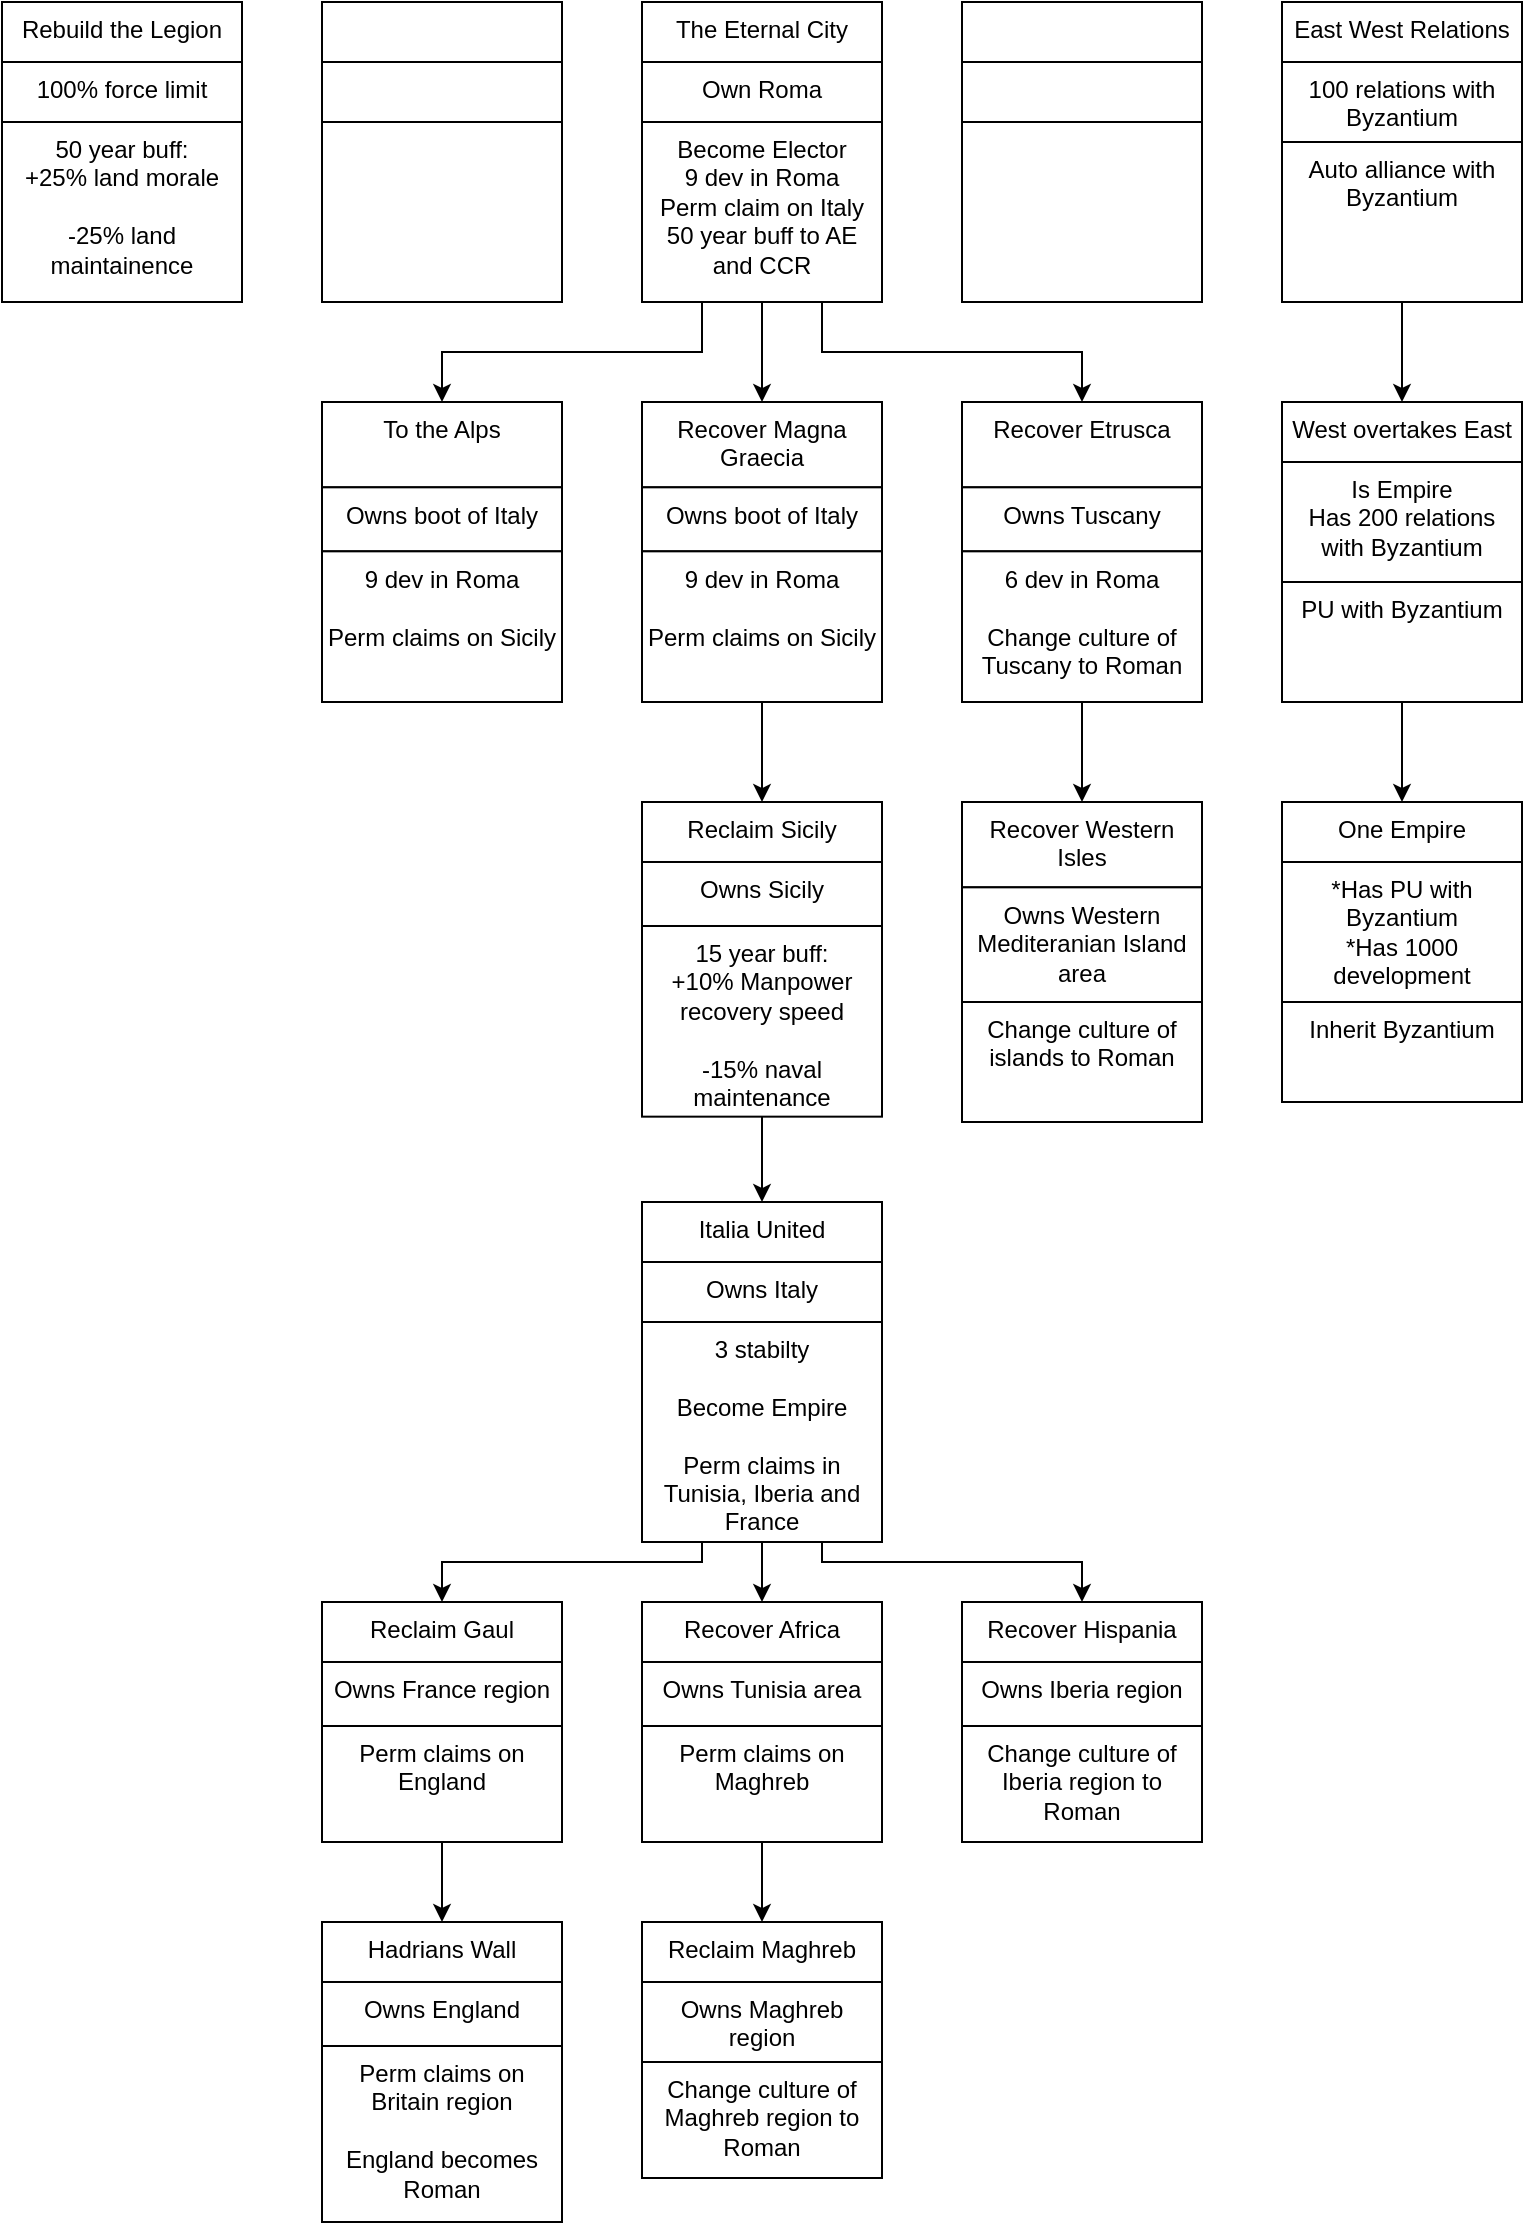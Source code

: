 <mxfile version="13.6.4" type="device"><diagram id="o6wvkIJ3RwaA2pvBfL0B" name="Page-1"><mxGraphModel dx="3342" dy="1871" grid="1" gridSize="10" guides="1" tooltips="1" connect="1" arrows="1" fold="1" page="1" pageScale="1" pageWidth="850" pageHeight="1100" math="0" shadow="0"><root><mxCell id="0"/><mxCell id="1" parent="0"/><mxCell id="beLxAtXD_fdiAsbcTf0--5" value="" style="group" vertex="1" connectable="0" parent="1"><mxGeometry x="360" y="40" width="120" height="150" as="geometry"/></mxCell><mxCell id="beLxAtXD_fdiAsbcTf0--2" value="&lt;div&gt;The Eternal City&lt;/div&gt;&lt;div&gt;&lt;br&gt;&lt;/div&gt;&lt;div&gt;&lt;br&gt;&lt;/div&gt;" style="rounded=0;whiteSpace=wrap;html=1;labelPosition=center;verticalLabelPosition=middle;align=center;verticalAlign=top;" vertex="1" parent="beLxAtXD_fdiAsbcTf0--5"><mxGeometry width="120" height="30" as="geometry"/></mxCell><mxCell id="beLxAtXD_fdiAsbcTf0--3" value="Own Roma" style="rounded=0;whiteSpace=wrap;html=1;labelPosition=center;verticalLabelPosition=middle;align=center;verticalAlign=top;" vertex="1" parent="beLxAtXD_fdiAsbcTf0--5"><mxGeometry y="30" width="120" height="30" as="geometry"/></mxCell><mxCell id="beLxAtXD_fdiAsbcTf0--4" value="&lt;div&gt;Become Elector&lt;/div&gt;&lt;div&gt;9 dev in Roma&lt;/div&gt;&lt;div&gt;Perm claim on Italy&lt;/div&gt;&lt;div&gt;50 year buff to AE and CCR&lt;br&gt;&lt;/div&gt;" style="rounded=0;whiteSpace=wrap;html=1;labelPosition=center;verticalLabelPosition=middle;align=center;verticalAlign=top;" vertex="1" parent="beLxAtXD_fdiAsbcTf0--5"><mxGeometry y="60" width="120" height="90" as="geometry"/></mxCell><mxCell id="beLxAtXD_fdiAsbcTf0--6" value="" style="group" vertex="1" connectable="0" parent="1"><mxGeometry x="40" y="40" width="120" height="150" as="geometry"/></mxCell><mxCell id="beLxAtXD_fdiAsbcTf0--7" value="Rebuild the Legion" style="rounded=0;whiteSpace=wrap;html=1;labelPosition=center;verticalLabelPosition=middle;align=center;verticalAlign=top;" vertex="1" parent="beLxAtXD_fdiAsbcTf0--6"><mxGeometry width="120" height="30" as="geometry"/></mxCell><mxCell id="beLxAtXD_fdiAsbcTf0--8" value="100% force limit" style="rounded=0;whiteSpace=wrap;html=1;labelPosition=center;verticalLabelPosition=middle;align=center;verticalAlign=top;" vertex="1" parent="beLxAtXD_fdiAsbcTf0--6"><mxGeometry y="30" width="120" height="30" as="geometry"/></mxCell><mxCell id="beLxAtXD_fdiAsbcTf0--9" value="&lt;div&gt;50 year buff:&lt;/div&gt;&lt;div&gt;+25% land morale&lt;/div&gt;&lt;div&gt;&lt;br&gt;&lt;/div&gt;&lt;div&gt;-25% land maintainence&lt;br&gt;&lt;/div&gt;" style="rounded=0;whiteSpace=wrap;html=1;labelPosition=center;verticalLabelPosition=middle;align=center;verticalAlign=top;" vertex="1" parent="beLxAtXD_fdiAsbcTf0--6"><mxGeometry y="60" width="120" height="90" as="geometry"/></mxCell><mxCell id="beLxAtXD_fdiAsbcTf0--10" value="" style="group" vertex="1" connectable="0" parent="1"><mxGeometry x="200" y="40" width="120" height="150" as="geometry"/></mxCell><mxCell id="beLxAtXD_fdiAsbcTf0--11" value="" style="rounded=0;whiteSpace=wrap;html=1;labelPosition=center;verticalLabelPosition=middle;align=center;verticalAlign=top;" vertex="1" parent="beLxAtXD_fdiAsbcTf0--10"><mxGeometry width="120" height="30" as="geometry"/></mxCell><mxCell id="beLxAtXD_fdiAsbcTf0--12" value="" style="rounded=0;whiteSpace=wrap;html=1;labelPosition=center;verticalLabelPosition=middle;align=center;verticalAlign=top;" vertex="1" parent="beLxAtXD_fdiAsbcTf0--10"><mxGeometry y="30" width="120" height="30" as="geometry"/></mxCell><mxCell id="beLxAtXD_fdiAsbcTf0--13" value="" style="rounded=0;whiteSpace=wrap;html=1;labelPosition=center;verticalLabelPosition=middle;align=center;verticalAlign=top;" vertex="1" parent="beLxAtXD_fdiAsbcTf0--10"><mxGeometry y="60" width="120" height="90" as="geometry"/></mxCell><mxCell id="beLxAtXD_fdiAsbcTf0--15" value="" style="group" vertex="1" connectable="0" parent="1"><mxGeometry x="520" y="40" width="120" height="150" as="geometry"/></mxCell><mxCell id="beLxAtXD_fdiAsbcTf0--16" value="" style="rounded=0;whiteSpace=wrap;html=1;labelPosition=center;verticalLabelPosition=middle;align=center;verticalAlign=top;" vertex="1" parent="beLxAtXD_fdiAsbcTf0--15"><mxGeometry width="120" height="30" as="geometry"/></mxCell><mxCell id="beLxAtXD_fdiAsbcTf0--17" value="" style="rounded=0;whiteSpace=wrap;html=1;labelPosition=center;verticalLabelPosition=middle;align=center;verticalAlign=top;" vertex="1" parent="beLxAtXD_fdiAsbcTf0--15"><mxGeometry y="30" width="120" height="30" as="geometry"/></mxCell><mxCell id="beLxAtXD_fdiAsbcTf0--18" value="" style="rounded=0;whiteSpace=wrap;html=1;labelPosition=center;verticalLabelPosition=middle;align=center;verticalAlign=top;" vertex="1" parent="beLxAtXD_fdiAsbcTf0--15"><mxGeometry y="60" width="120" height="90" as="geometry"/></mxCell><mxCell id="beLxAtXD_fdiAsbcTf0--19" value="" style="group" vertex="1" connectable="0" parent="1"><mxGeometry x="680" y="40" width="120" height="150" as="geometry"/></mxCell><mxCell id="beLxAtXD_fdiAsbcTf0--20" value="East West Relations" style="rounded=0;whiteSpace=wrap;html=1;labelPosition=center;verticalLabelPosition=middle;align=center;verticalAlign=top;" vertex="1" parent="beLxAtXD_fdiAsbcTf0--19"><mxGeometry width="120" height="30" as="geometry"/></mxCell><mxCell id="beLxAtXD_fdiAsbcTf0--21" value="100 relations with Byzantium" style="rounded=0;whiteSpace=wrap;html=1;labelPosition=center;verticalLabelPosition=middle;align=center;verticalAlign=top;" vertex="1" parent="beLxAtXD_fdiAsbcTf0--19"><mxGeometry y="30" width="120" height="40" as="geometry"/></mxCell><mxCell id="beLxAtXD_fdiAsbcTf0--22" value="Auto alliance with Byzantium" style="rounded=0;whiteSpace=wrap;html=1;labelPosition=center;verticalLabelPosition=middle;align=center;verticalAlign=top;" vertex="1" parent="beLxAtXD_fdiAsbcTf0--19"><mxGeometry y="70" width="120" height="80" as="geometry"/></mxCell><mxCell id="beLxAtXD_fdiAsbcTf0--23" value="" style="group" vertex="1" connectable="0" parent="1"><mxGeometry x="680" y="240" width="120" height="150" as="geometry"/></mxCell><mxCell id="beLxAtXD_fdiAsbcTf0--24" value="West overtakes East" style="rounded=0;whiteSpace=wrap;html=1;labelPosition=center;verticalLabelPosition=middle;align=center;verticalAlign=top;" vertex="1" parent="beLxAtXD_fdiAsbcTf0--23"><mxGeometry width="120" height="30" as="geometry"/></mxCell><mxCell id="beLxAtXD_fdiAsbcTf0--25" value="&lt;div&gt;Is Empire&lt;/div&gt;&lt;div&gt;Has 200 relations with Byzantium&lt;br&gt;&lt;/div&gt;" style="rounded=0;whiteSpace=wrap;html=1;labelPosition=center;verticalLabelPosition=middle;align=center;verticalAlign=top;" vertex="1" parent="beLxAtXD_fdiAsbcTf0--23"><mxGeometry y="30" width="120" height="60" as="geometry"/></mxCell><mxCell id="beLxAtXD_fdiAsbcTf0--26" value="PU with Byzantium" style="rounded=0;whiteSpace=wrap;html=1;labelPosition=center;verticalLabelPosition=middle;align=center;verticalAlign=top;" vertex="1" parent="beLxAtXD_fdiAsbcTf0--23"><mxGeometry y="90" width="120" height="60" as="geometry"/></mxCell><mxCell id="beLxAtXD_fdiAsbcTf0--28" style="edgeStyle=orthogonalEdgeStyle;rounded=0;orthogonalLoop=1;jettySize=auto;html=1;exitX=0.5;exitY=1;exitDx=0;exitDy=0;" edge="1" parent="1" source="beLxAtXD_fdiAsbcTf0--22" target="beLxAtXD_fdiAsbcTf0--24"><mxGeometry relative="1" as="geometry"/></mxCell><mxCell id="beLxAtXD_fdiAsbcTf0--29" value="" style="group" vertex="1" connectable="0" parent="1"><mxGeometry x="680" y="440" width="120" height="150" as="geometry"/></mxCell><mxCell id="beLxAtXD_fdiAsbcTf0--30" value="One Empire" style="rounded=0;whiteSpace=wrap;html=1;labelPosition=center;verticalLabelPosition=middle;align=center;verticalAlign=top;" vertex="1" parent="beLxAtXD_fdiAsbcTf0--29"><mxGeometry width="120" height="30" as="geometry"/></mxCell><mxCell id="beLxAtXD_fdiAsbcTf0--31" value="&lt;div&gt;*Has PU with Byzantium&lt;/div&gt;&lt;div&gt;*Has 1000 development&lt;br&gt;&lt;/div&gt;" style="rounded=0;whiteSpace=wrap;html=1;labelPosition=center;verticalLabelPosition=middle;align=center;verticalAlign=top;" vertex="1" parent="beLxAtXD_fdiAsbcTf0--29"><mxGeometry y="30" width="120" height="70" as="geometry"/></mxCell><mxCell id="beLxAtXD_fdiAsbcTf0--32" value="Inherit Byzantium" style="rounded=0;whiteSpace=wrap;html=1;labelPosition=center;verticalLabelPosition=middle;align=center;verticalAlign=top;" vertex="1" parent="beLxAtXD_fdiAsbcTf0--29"><mxGeometry y="100" width="120" height="50" as="geometry"/></mxCell><mxCell id="beLxAtXD_fdiAsbcTf0--33" style="edgeStyle=orthogonalEdgeStyle;rounded=0;orthogonalLoop=1;jettySize=auto;html=1;exitX=0.5;exitY=1;exitDx=0;exitDy=0;entryX=0.5;entryY=0;entryDx=0;entryDy=0;" edge="1" parent="1" source="beLxAtXD_fdiAsbcTf0--26" target="beLxAtXD_fdiAsbcTf0--30"><mxGeometry relative="1" as="geometry"/></mxCell><mxCell id="beLxAtXD_fdiAsbcTf0--34" value="" style="group" vertex="1" connectable="0" parent="1"><mxGeometry x="360" y="240" width="120" height="160" as="geometry"/></mxCell><mxCell id="beLxAtXD_fdiAsbcTf0--35" value="Recover Magna Graecia" style="rounded=0;whiteSpace=wrap;html=1;labelPosition=center;verticalLabelPosition=middle;align=center;verticalAlign=top;" vertex="1" parent="beLxAtXD_fdiAsbcTf0--34"><mxGeometry width="120" height="42.667" as="geometry"/></mxCell><mxCell id="beLxAtXD_fdiAsbcTf0--36" value="Owns boot of Italy" style="rounded=0;whiteSpace=wrap;html=1;labelPosition=center;verticalLabelPosition=middle;align=center;verticalAlign=top;" vertex="1" parent="beLxAtXD_fdiAsbcTf0--34"><mxGeometry y="42.667" width="120" height="32" as="geometry"/></mxCell><mxCell id="beLxAtXD_fdiAsbcTf0--37" value="&lt;div&gt;9 dev in Roma&lt;/div&gt;&lt;div&gt;&lt;br&gt;&lt;/div&gt;&lt;div&gt;Perm claims on Sicily&lt;br&gt;&lt;/div&gt;" style="rounded=0;whiteSpace=wrap;html=1;labelPosition=center;verticalLabelPosition=middle;align=center;verticalAlign=top;" vertex="1" parent="beLxAtXD_fdiAsbcTf0--34"><mxGeometry y="74.67" width="120" height="75.33" as="geometry"/></mxCell><mxCell id="beLxAtXD_fdiAsbcTf0--38" style="edgeStyle=orthogonalEdgeStyle;rounded=0;orthogonalLoop=1;jettySize=auto;html=1;exitX=0.5;exitY=1;exitDx=0;exitDy=0;" edge="1" parent="1" source="beLxAtXD_fdiAsbcTf0--4" target="beLxAtXD_fdiAsbcTf0--35"><mxGeometry relative="1" as="geometry"/></mxCell><mxCell id="beLxAtXD_fdiAsbcTf0--39" value="" style="group" vertex="1" connectable="0" parent="1"><mxGeometry x="360" y="440" width="120" height="170" as="geometry"/></mxCell><mxCell id="beLxAtXD_fdiAsbcTf0--40" value="Reclaim Sicily" style="rounded=0;whiteSpace=wrap;html=1;labelPosition=center;verticalLabelPosition=middle;align=center;verticalAlign=top;" vertex="1" parent="beLxAtXD_fdiAsbcTf0--39"><mxGeometry width="120" height="30" as="geometry"/></mxCell><mxCell id="beLxAtXD_fdiAsbcTf0--41" value="Owns Sicily" style="rounded=0;whiteSpace=wrap;html=1;labelPosition=center;verticalLabelPosition=middle;align=center;verticalAlign=top;" vertex="1" parent="beLxAtXD_fdiAsbcTf0--39"><mxGeometry y="29.997" width="120" height="32" as="geometry"/></mxCell><mxCell id="beLxAtXD_fdiAsbcTf0--42" value="&lt;div&gt;15 year buff:&lt;br&gt;&lt;/div&gt;&lt;div&gt;+10% Manpower recovery speed&lt;/div&gt;&lt;div&gt;&lt;br&gt;&lt;/div&gt;&lt;div&gt;-15% naval maintenance&lt;br&gt;&lt;/div&gt;" style="rounded=0;whiteSpace=wrap;html=1;labelPosition=center;verticalLabelPosition=middle;align=center;verticalAlign=top;" vertex="1" parent="beLxAtXD_fdiAsbcTf0--39"><mxGeometry y="62" width="120" height="95.33" as="geometry"/></mxCell><mxCell id="beLxAtXD_fdiAsbcTf0--45" style="edgeStyle=orthogonalEdgeStyle;rounded=0;orthogonalLoop=1;jettySize=auto;html=1;exitX=0.5;exitY=1;exitDx=0;exitDy=0;entryX=0.5;entryY=0;entryDx=0;entryDy=0;" edge="1" parent="1" source="beLxAtXD_fdiAsbcTf0--37" target="beLxAtXD_fdiAsbcTf0--40"><mxGeometry relative="1" as="geometry"/></mxCell><mxCell id="beLxAtXD_fdiAsbcTf0--46" value="" style="group" vertex="1" connectable="0" parent="1"><mxGeometry x="360" y="640" width="120" height="200" as="geometry"/></mxCell><mxCell id="beLxAtXD_fdiAsbcTf0--47" value="Italia United" style="rounded=0;whiteSpace=wrap;html=1;labelPosition=center;verticalLabelPosition=middle;align=center;verticalAlign=top;" vertex="1" parent="beLxAtXD_fdiAsbcTf0--46"><mxGeometry width="120" height="30" as="geometry"/></mxCell><mxCell id="beLxAtXD_fdiAsbcTf0--48" value="Owns Italy" style="rounded=0;whiteSpace=wrap;html=1;labelPosition=center;verticalLabelPosition=middle;align=center;verticalAlign=top;" vertex="1" parent="beLxAtXD_fdiAsbcTf0--46"><mxGeometry y="30" width="120" height="30" as="geometry"/></mxCell><mxCell id="beLxAtXD_fdiAsbcTf0--49" value="&lt;div&gt;3 stabilty&lt;/div&gt;&lt;div&gt;&lt;br&gt;&lt;/div&gt;&lt;div&gt;Become Empire&lt;/div&gt;&lt;div&gt;&lt;br&gt;&lt;/div&gt;&lt;div&gt;Perm claims in Tunisia, Iberia and France&lt;br&gt;&lt;/div&gt;" style="rounded=0;whiteSpace=wrap;html=1;labelPosition=center;verticalLabelPosition=middle;align=center;verticalAlign=top;" vertex="1" parent="beLxAtXD_fdiAsbcTf0--46"><mxGeometry y="60" width="120" height="110" as="geometry"/></mxCell><mxCell id="beLxAtXD_fdiAsbcTf0--50" value="" style="group" vertex="1" connectable="0" parent="1"><mxGeometry x="360" y="880" width="120" height="240" as="geometry"/></mxCell><mxCell id="beLxAtXD_fdiAsbcTf0--51" value="Recover Africa" style="rounded=0;whiteSpace=wrap;html=1;labelPosition=center;verticalLabelPosition=middle;align=center;verticalAlign=top;" vertex="1" parent="beLxAtXD_fdiAsbcTf0--50"><mxGeometry y="-40" width="120" height="30" as="geometry"/></mxCell><mxCell id="beLxAtXD_fdiAsbcTf0--52" value="Owns Tunisia area" style="rounded=0;whiteSpace=wrap;html=1;labelPosition=center;verticalLabelPosition=middle;align=center;verticalAlign=top;" vertex="1" parent="beLxAtXD_fdiAsbcTf0--50"><mxGeometry y="-10.003" width="120" height="32" as="geometry"/></mxCell><mxCell id="beLxAtXD_fdiAsbcTf0--58" style="edgeStyle=orthogonalEdgeStyle;rounded=0;orthogonalLoop=1;jettySize=auto;html=1;exitX=0.5;exitY=1;exitDx=0;exitDy=0;entryX=0.5;entryY=0;entryDx=0;entryDy=0;" edge="1" parent="beLxAtXD_fdiAsbcTf0--50" source="beLxAtXD_fdiAsbcTf0--53" target="beLxAtXD_fdiAsbcTf0--55"><mxGeometry relative="1" as="geometry"/></mxCell><mxCell id="beLxAtXD_fdiAsbcTf0--53" value="Perm claims on Maghreb" style="rounded=0;whiteSpace=wrap;html=1;labelPosition=center;verticalLabelPosition=middle;align=center;verticalAlign=top;" vertex="1" parent="beLxAtXD_fdiAsbcTf0--50"><mxGeometry y="22" width="120" height="58" as="geometry"/></mxCell><mxCell id="beLxAtXD_fdiAsbcTf0--55" value="Reclaim Maghreb" style="rounded=0;whiteSpace=wrap;html=1;labelPosition=center;verticalLabelPosition=middle;align=center;verticalAlign=top;" vertex="1" parent="beLxAtXD_fdiAsbcTf0--50"><mxGeometry y="120" width="120" height="30" as="geometry"/></mxCell><mxCell id="beLxAtXD_fdiAsbcTf0--56" value="Owns Maghreb region" style="rounded=0;whiteSpace=wrap;html=1;labelPosition=center;verticalLabelPosition=middle;align=center;verticalAlign=top;" vertex="1" parent="beLxAtXD_fdiAsbcTf0--50"><mxGeometry y="150" width="120" height="40" as="geometry"/></mxCell><mxCell id="beLxAtXD_fdiAsbcTf0--57" value="Change culture of Maghreb region to Roman" style="rounded=0;whiteSpace=wrap;html=1;labelPosition=center;verticalLabelPosition=middle;align=center;verticalAlign=top;" vertex="1" parent="beLxAtXD_fdiAsbcTf0--50"><mxGeometry y="190" width="120" height="58" as="geometry"/></mxCell><mxCell id="beLxAtXD_fdiAsbcTf0--54" style="edgeStyle=orthogonalEdgeStyle;rounded=0;orthogonalLoop=1;jettySize=auto;html=1;exitX=0.5;exitY=1;exitDx=0;exitDy=0;" edge="1" parent="1" source="beLxAtXD_fdiAsbcTf0--49"><mxGeometry relative="1" as="geometry"><mxPoint x="420" y="840" as="targetPoint"/></mxGeometry></mxCell><mxCell id="beLxAtXD_fdiAsbcTf0--59" value="Reclaim Gaul" style="rounded=0;whiteSpace=wrap;html=1;labelPosition=center;verticalLabelPosition=middle;align=center;verticalAlign=top;" vertex="1" parent="1"><mxGeometry x="200" y="840" width="120" height="30" as="geometry"/></mxCell><mxCell id="beLxAtXD_fdiAsbcTf0--60" value="Owns France region" style="rounded=0;whiteSpace=wrap;html=1;labelPosition=center;verticalLabelPosition=middle;align=center;verticalAlign=top;" vertex="1" parent="1"><mxGeometry x="200" y="869.997" width="120" height="32" as="geometry"/></mxCell><mxCell id="beLxAtXD_fdiAsbcTf0--65" style="edgeStyle=orthogonalEdgeStyle;rounded=0;orthogonalLoop=1;jettySize=auto;html=1;exitX=0.5;exitY=1;exitDx=0;exitDy=0;" edge="1" parent="1" source="beLxAtXD_fdiAsbcTf0--61" target="beLxAtXD_fdiAsbcTf0--62"><mxGeometry relative="1" as="geometry"/></mxCell><mxCell id="beLxAtXD_fdiAsbcTf0--61" value="Perm claims on England" style="rounded=0;whiteSpace=wrap;html=1;labelPosition=center;verticalLabelPosition=middle;align=center;verticalAlign=top;" vertex="1" parent="1"><mxGeometry x="200" y="902" width="120" height="58" as="geometry"/></mxCell><mxCell id="beLxAtXD_fdiAsbcTf0--62" value="Hadrians Wall" style="rounded=0;whiteSpace=wrap;html=1;labelPosition=center;verticalLabelPosition=middle;align=center;verticalAlign=top;" vertex="1" parent="1"><mxGeometry x="200" y="1000" width="120" height="30" as="geometry"/></mxCell><mxCell id="beLxAtXD_fdiAsbcTf0--63" value="Owns England" style="rounded=0;whiteSpace=wrap;html=1;labelPosition=center;verticalLabelPosition=middle;align=center;verticalAlign=top;" vertex="1" parent="1"><mxGeometry x="200" y="1029.997" width="120" height="32" as="geometry"/></mxCell><mxCell id="beLxAtXD_fdiAsbcTf0--64" value="&lt;div&gt;Perm claims on Britain region&lt;/div&gt;&lt;div&gt;&lt;br&gt;&lt;/div&gt;&lt;div&gt;England becomes Roman&lt;br&gt;&lt;/div&gt;" style="rounded=0;whiteSpace=wrap;html=1;labelPosition=center;verticalLabelPosition=middle;align=center;verticalAlign=top;" vertex="1" parent="1"><mxGeometry x="200" y="1062" width="120" height="88" as="geometry"/></mxCell><mxCell id="beLxAtXD_fdiAsbcTf0--66" style="edgeStyle=orthogonalEdgeStyle;rounded=0;orthogonalLoop=1;jettySize=auto;html=1;exitX=0.25;exitY=1;exitDx=0;exitDy=0;" edge="1" parent="1" source="beLxAtXD_fdiAsbcTf0--49" target="beLxAtXD_fdiAsbcTf0--59"><mxGeometry relative="1" as="geometry"><Array as="points"><mxPoint x="390" y="820"/><mxPoint x="260" y="820"/></Array></mxGeometry></mxCell><mxCell id="beLxAtXD_fdiAsbcTf0--67" value="Recover Hispania" style="rounded=0;whiteSpace=wrap;html=1;labelPosition=center;verticalLabelPosition=middle;align=center;verticalAlign=top;" vertex="1" parent="1"><mxGeometry x="520" y="840" width="120" height="30" as="geometry"/></mxCell><mxCell id="beLxAtXD_fdiAsbcTf0--68" value="Owns Iberia region" style="rounded=0;whiteSpace=wrap;html=1;labelPosition=center;verticalLabelPosition=middle;align=center;verticalAlign=top;" vertex="1" parent="1"><mxGeometry x="520" y="869.997" width="120" height="32" as="geometry"/></mxCell><mxCell id="beLxAtXD_fdiAsbcTf0--70" value="Change culture of Iberia region to Roman" style="rounded=0;whiteSpace=wrap;html=1;labelPosition=center;verticalLabelPosition=middle;align=center;verticalAlign=top;" vertex="1" parent="1"><mxGeometry x="520" y="902" width="120" height="58" as="geometry"/></mxCell><mxCell id="beLxAtXD_fdiAsbcTf0--74" style="edgeStyle=orthogonalEdgeStyle;rounded=0;orthogonalLoop=1;jettySize=auto;html=1;exitX=0.75;exitY=1;exitDx=0;exitDy=0;entryX=0.5;entryY=0;entryDx=0;entryDy=0;" edge="1" parent="1" source="beLxAtXD_fdiAsbcTf0--49" target="beLxAtXD_fdiAsbcTf0--67"><mxGeometry relative="1" as="geometry"><Array as="points"><mxPoint x="450" y="820"/><mxPoint x="580" y="820"/></Array></mxGeometry></mxCell><mxCell id="beLxAtXD_fdiAsbcTf0--75" style="edgeStyle=orthogonalEdgeStyle;rounded=0;orthogonalLoop=1;jettySize=auto;html=1;exitX=0.5;exitY=1;exitDx=0;exitDy=0;" edge="1" parent="1" source="beLxAtXD_fdiAsbcTf0--42" target="beLxAtXD_fdiAsbcTf0--47"><mxGeometry relative="1" as="geometry"/></mxCell><mxCell id="beLxAtXD_fdiAsbcTf0--76" value="" style="group" vertex="1" connectable="0" parent="1"><mxGeometry x="200" y="240" width="120" height="160" as="geometry"/></mxCell><mxCell id="beLxAtXD_fdiAsbcTf0--77" value="To the Alps" style="rounded=0;whiteSpace=wrap;html=1;labelPosition=center;verticalLabelPosition=middle;align=center;verticalAlign=top;" vertex="1" parent="beLxAtXD_fdiAsbcTf0--76"><mxGeometry width="120" height="42.667" as="geometry"/></mxCell><mxCell id="beLxAtXD_fdiAsbcTf0--78" value="Owns boot of Italy" style="rounded=0;whiteSpace=wrap;html=1;labelPosition=center;verticalLabelPosition=middle;align=center;verticalAlign=top;" vertex="1" parent="beLxAtXD_fdiAsbcTf0--76"><mxGeometry y="42.667" width="120" height="32" as="geometry"/></mxCell><mxCell id="beLxAtXD_fdiAsbcTf0--79" value="&lt;div&gt;9 dev in Roma&lt;/div&gt;&lt;div&gt;&lt;br&gt;&lt;/div&gt;&lt;div&gt;Perm claims on Sicily&lt;br&gt;&lt;/div&gt;" style="rounded=0;whiteSpace=wrap;html=1;labelPosition=center;verticalLabelPosition=middle;align=center;verticalAlign=top;" vertex="1" parent="beLxAtXD_fdiAsbcTf0--76"><mxGeometry y="74.67" width="120" height="75.33" as="geometry"/></mxCell><mxCell id="beLxAtXD_fdiAsbcTf0--80" value="" style="group" vertex="1" connectable="0" parent="1"><mxGeometry x="200" y="240" width="120" height="160" as="geometry"/></mxCell><mxCell id="beLxAtXD_fdiAsbcTf0--81" value="To the Alps" style="rounded=0;whiteSpace=wrap;html=1;labelPosition=center;verticalLabelPosition=middle;align=center;verticalAlign=top;" vertex="1" parent="beLxAtXD_fdiAsbcTf0--80"><mxGeometry width="120" height="42.667" as="geometry"/></mxCell><mxCell id="beLxAtXD_fdiAsbcTf0--82" value="Owns boot of Italy" style="rounded=0;whiteSpace=wrap;html=1;labelPosition=center;verticalLabelPosition=middle;align=center;verticalAlign=top;" vertex="1" parent="beLxAtXD_fdiAsbcTf0--80"><mxGeometry y="42.667" width="120" height="32" as="geometry"/></mxCell><mxCell id="beLxAtXD_fdiAsbcTf0--83" value="&lt;div&gt;9 dev in Roma&lt;/div&gt;&lt;div&gt;&lt;br&gt;&lt;/div&gt;&lt;div&gt;Perm claims on Sicily&lt;br&gt;&lt;/div&gt;" style="rounded=0;whiteSpace=wrap;html=1;labelPosition=center;verticalLabelPosition=middle;align=center;verticalAlign=top;" vertex="1" parent="beLxAtXD_fdiAsbcTf0--80"><mxGeometry y="74.67" width="120" height="75.33" as="geometry"/></mxCell><mxCell id="beLxAtXD_fdiAsbcTf0--85" value="" style="group" vertex="1" connectable="0" parent="1"><mxGeometry x="520" y="240" width="120" height="160" as="geometry"/></mxCell><mxCell id="beLxAtXD_fdiAsbcTf0--86" value="To the Alps" style="rounded=0;whiteSpace=wrap;html=1;labelPosition=center;verticalLabelPosition=middle;align=center;verticalAlign=top;" vertex="1" parent="beLxAtXD_fdiAsbcTf0--85"><mxGeometry width="120" height="42.667" as="geometry"/></mxCell><mxCell id="beLxAtXD_fdiAsbcTf0--87" value="Owns boot of Italy" style="rounded=0;whiteSpace=wrap;html=1;labelPosition=center;verticalLabelPosition=middle;align=center;verticalAlign=top;" vertex="1" parent="beLxAtXD_fdiAsbcTf0--85"><mxGeometry y="42.667" width="120" height="32" as="geometry"/></mxCell><mxCell id="beLxAtXD_fdiAsbcTf0--88" value="&lt;div&gt;9 dev in Roma&lt;/div&gt;&lt;div&gt;&lt;br&gt;&lt;/div&gt;&lt;div&gt;Perm claims on Sicily&lt;br&gt;&lt;/div&gt;" style="rounded=0;whiteSpace=wrap;html=1;labelPosition=center;verticalLabelPosition=middle;align=center;verticalAlign=top;" vertex="1" parent="beLxAtXD_fdiAsbcTf0--85"><mxGeometry y="74.67" width="120" height="75.33" as="geometry"/></mxCell><mxCell id="beLxAtXD_fdiAsbcTf0--89" value="" style="group" vertex="1" connectable="0" parent="1"><mxGeometry x="520" y="240" width="120" height="160" as="geometry"/></mxCell><mxCell id="beLxAtXD_fdiAsbcTf0--90" value="Recover Etrusca" style="rounded=0;whiteSpace=wrap;html=1;labelPosition=center;verticalLabelPosition=middle;align=center;verticalAlign=top;" vertex="1" parent="beLxAtXD_fdiAsbcTf0--89"><mxGeometry width="120" height="42.667" as="geometry"/></mxCell><mxCell id="beLxAtXD_fdiAsbcTf0--91" value="Owns Tuscany" style="rounded=0;whiteSpace=wrap;html=1;labelPosition=center;verticalLabelPosition=middle;align=center;verticalAlign=top;" vertex="1" parent="beLxAtXD_fdiAsbcTf0--89"><mxGeometry y="42.667" width="120" height="32" as="geometry"/></mxCell><mxCell id="beLxAtXD_fdiAsbcTf0--92" value="&lt;div&gt;6 dev in Roma&lt;/div&gt;&lt;div&gt;&lt;br&gt;&lt;/div&gt;&lt;div&gt;Change culture of Tuscany to Roman&lt;br&gt;&lt;/div&gt;" style="rounded=0;whiteSpace=wrap;html=1;labelPosition=center;verticalLabelPosition=middle;align=center;verticalAlign=top;" vertex="1" parent="beLxAtXD_fdiAsbcTf0--89"><mxGeometry y="74.67" width="120" height="75.33" as="geometry"/></mxCell><mxCell id="beLxAtXD_fdiAsbcTf0--93" style="edgeStyle=orthogonalEdgeStyle;rounded=0;orthogonalLoop=1;jettySize=auto;html=1;exitX=0.75;exitY=1;exitDx=0;exitDy=0;" edge="1" parent="1" source="beLxAtXD_fdiAsbcTf0--4" target="beLxAtXD_fdiAsbcTf0--90"><mxGeometry relative="1" as="geometry"/></mxCell><mxCell id="beLxAtXD_fdiAsbcTf0--98" value="" style="group" vertex="1" connectable="0" parent="1"><mxGeometry x="520" y="440" width="120" height="175.33" as="geometry"/></mxCell><mxCell id="beLxAtXD_fdiAsbcTf0--99" value="Recover Western Isles" style="rounded=0;whiteSpace=wrap;html=1;labelPosition=center;verticalLabelPosition=middle;align=center;verticalAlign=top;" vertex="1" parent="beLxAtXD_fdiAsbcTf0--98"><mxGeometry width="120" height="42.667" as="geometry"/></mxCell><mxCell id="beLxAtXD_fdiAsbcTf0--100" value="Owns Western Mediteranian Island area" style="rounded=0;whiteSpace=wrap;html=1;labelPosition=center;verticalLabelPosition=middle;align=center;verticalAlign=top;" vertex="1" parent="beLxAtXD_fdiAsbcTf0--98"><mxGeometry y="42.67" width="120" height="57.33" as="geometry"/></mxCell><mxCell id="beLxAtXD_fdiAsbcTf0--101" value="&lt;div&gt;Change culture of islands to Roman&lt;br&gt;&lt;/div&gt;" style="rounded=0;whiteSpace=wrap;html=1;labelPosition=center;verticalLabelPosition=middle;align=center;verticalAlign=top;" vertex="1" parent="beLxAtXD_fdiAsbcTf0--98"><mxGeometry y="100" width="120" height="60" as="geometry"/></mxCell><mxCell id="beLxAtXD_fdiAsbcTf0--103" style="edgeStyle=orthogonalEdgeStyle;rounded=0;orthogonalLoop=1;jettySize=auto;html=1;exitX=0.5;exitY=1;exitDx=0;exitDy=0;entryX=0.5;entryY=0;entryDx=0;entryDy=0;" edge="1" parent="1" source="beLxAtXD_fdiAsbcTf0--92" target="beLxAtXD_fdiAsbcTf0--99"><mxGeometry relative="1" as="geometry"/></mxCell><mxCell id="beLxAtXD_fdiAsbcTf0--104" style="edgeStyle=orthogonalEdgeStyle;rounded=0;orthogonalLoop=1;jettySize=auto;html=1;exitX=0.25;exitY=1;exitDx=0;exitDy=0;entryX=0.5;entryY=0;entryDx=0;entryDy=0;" edge="1" parent="1" source="beLxAtXD_fdiAsbcTf0--4" target="beLxAtXD_fdiAsbcTf0--81"><mxGeometry relative="1" as="geometry"/></mxCell></root></mxGraphModel></diagram></mxfile>